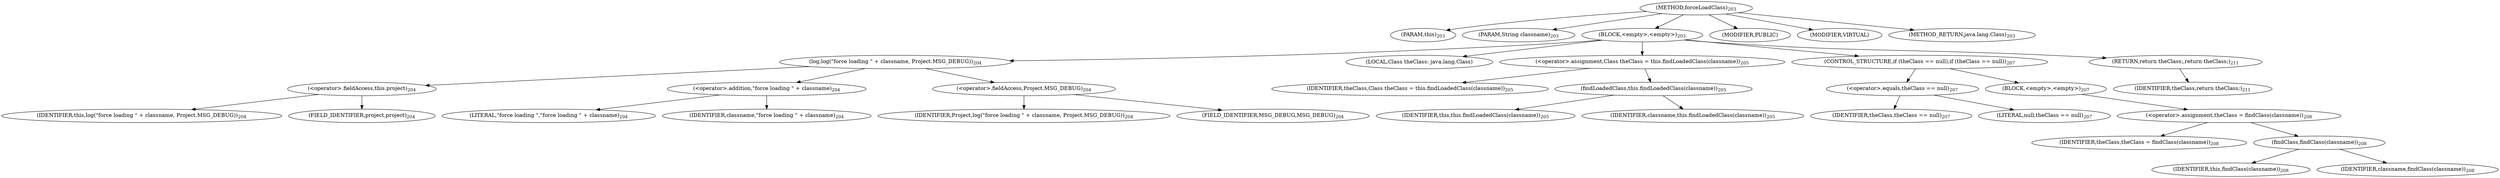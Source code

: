 digraph "forceLoadClass" {  
"227" [label = <(METHOD,forceLoadClass)<SUB>203</SUB>> ]
"12" [label = <(PARAM,this)<SUB>203</SUB>> ]
"228" [label = <(PARAM,String classname)<SUB>203</SUB>> ]
"229" [label = <(BLOCK,&lt;empty&gt;,&lt;empty&gt;)<SUB>203</SUB>> ]
"230" [label = <(log,log(&quot;force loading &quot; + classname, Project.MSG_DEBUG))<SUB>204</SUB>> ]
"231" [label = <(&lt;operator&gt;.fieldAccess,this.project)<SUB>204</SUB>> ]
"232" [label = <(IDENTIFIER,this,log(&quot;force loading &quot; + classname, Project.MSG_DEBUG))<SUB>204</SUB>> ]
"233" [label = <(FIELD_IDENTIFIER,project,project)<SUB>204</SUB>> ]
"234" [label = <(&lt;operator&gt;.addition,&quot;force loading &quot; + classname)<SUB>204</SUB>> ]
"235" [label = <(LITERAL,&quot;force loading &quot;,&quot;force loading &quot; + classname)<SUB>204</SUB>> ]
"236" [label = <(IDENTIFIER,classname,&quot;force loading &quot; + classname)<SUB>204</SUB>> ]
"237" [label = <(&lt;operator&gt;.fieldAccess,Project.MSG_DEBUG)<SUB>204</SUB>> ]
"238" [label = <(IDENTIFIER,Project,log(&quot;force loading &quot; + classname, Project.MSG_DEBUG))<SUB>204</SUB>> ]
"239" [label = <(FIELD_IDENTIFIER,MSG_DEBUG,MSG_DEBUG)<SUB>204</SUB>> ]
"240" [label = <(LOCAL,Class theClass: java.lang.Class)> ]
"241" [label = <(&lt;operator&gt;.assignment,Class theClass = this.findLoadedClass(classname))<SUB>205</SUB>> ]
"242" [label = <(IDENTIFIER,theClass,Class theClass = this.findLoadedClass(classname))<SUB>205</SUB>> ]
"243" [label = <(findLoadedClass,this.findLoadedClass(classname))<SUB>205</SUB>> ]
"11" [label = <(IDENTIFIER,this,this.findLoadedClass(classname))<SUB>205</SUB>> ]
"244" [label = <(IDENTIFIER,classname,this.findLoadedClass(classname))<SUB>205</SUB>> ]
"245" [label = <(CONTROL_STRUCTURE,if (theClass == null),if (theClass == null))<SUB>207</SUB>> ]
"246" [label = <(&lt;operator&gt;.equals,theClass == null)<SUB>207</SUB>> ]
"247" [label = <(IDENTIFIER,theClass,theClass == null)<SUB>207</SUB>> ]
"248" [label = <(LITERAL,null,theClass == null)<SUB>207</SUB>> ]
"249" [label = <(BLOCK,&lt;empty&gt;,&lt;empty&gt;)<SUB>207</SUB>> ]
"250" [label = <(&lt;operator&gt;.assignment,theClass = findClass(classname))<SUB>208</SUB>> ]
"251" [label = <(IDENTIFIER,theClass,theClass = findClass(classname))<SUB>208</SUB>> ]
"252" [label = <(findClass,findClass(classname))<SUB>208</SUB>> ]
"13" [label = <(IDENTIFIER,this,findClass(classname))<SUB>208</SUB>> ]
"253" [label = <(IDENTIFIER,classname,findClass(classname))<SUB>208</SUB>> ]
"254" [label = <(RETURN,return theClass;,return theClass;)<SUB>211</SUB>> ]
"255" [label = <(IDENTIFIER,theClass,return theClass;)<SUB>211</SUB>> ]
"256" [label = <(MODIFIER,PUBLIC)> ]
"257" [label = <(MODIFIER,VIRTUAL)> ]
"258" [label = <(METHOD_RETURN,java.lang.Class)<SUB>203</SUB>> ]
  "227" -> "12" 
  "227" -> "228" 
  "227" -> "229" 
  "227" -> "256" 
  "227" -> "257" 
  "227" -> "258" 
  "229" -> "230" 
  "229" -> "240" 
  "229" -> "241" 
  "229" -> "245" 
  "229" -> "254" 
  "230" -> "231" 
  "230" -> "234" 
  "230" -> "237" 
  "231" -> "232" 
  "231" -> "233" 
  "234" -> "235" 
  "234" -> "236" 
  "237" -> "238" 
  "237" -> "239" 
  "241" -> "242" 
  "241" -> "243" 
  "243" -> "11" 
  "243" -> "244" 
  "245" -> "246" 
  "245" -> "249" 
  "246" -> "247" 
  "246" -> "248" 
  "249" -> "250" 
  "250" -> "251" 
  "250" -> "252" 
  "252" -> "13" 
  "252" -> "253" 
  "254" -> "255" 
}
